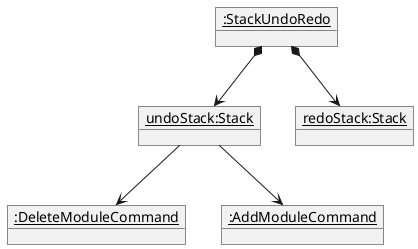 @startuml
object "__:StackUndoRedo__" as s1
object "__undoStack:Stack__" as s2
object "__redoStack:Stack__" as s3
object "__:DeleteModuleCommand__" as d1
object "__:AddModuleCommand__" as a1

s1 *--> s2
s1 *--> s3
s2 --> d1
s2 --> a1
@enduml
